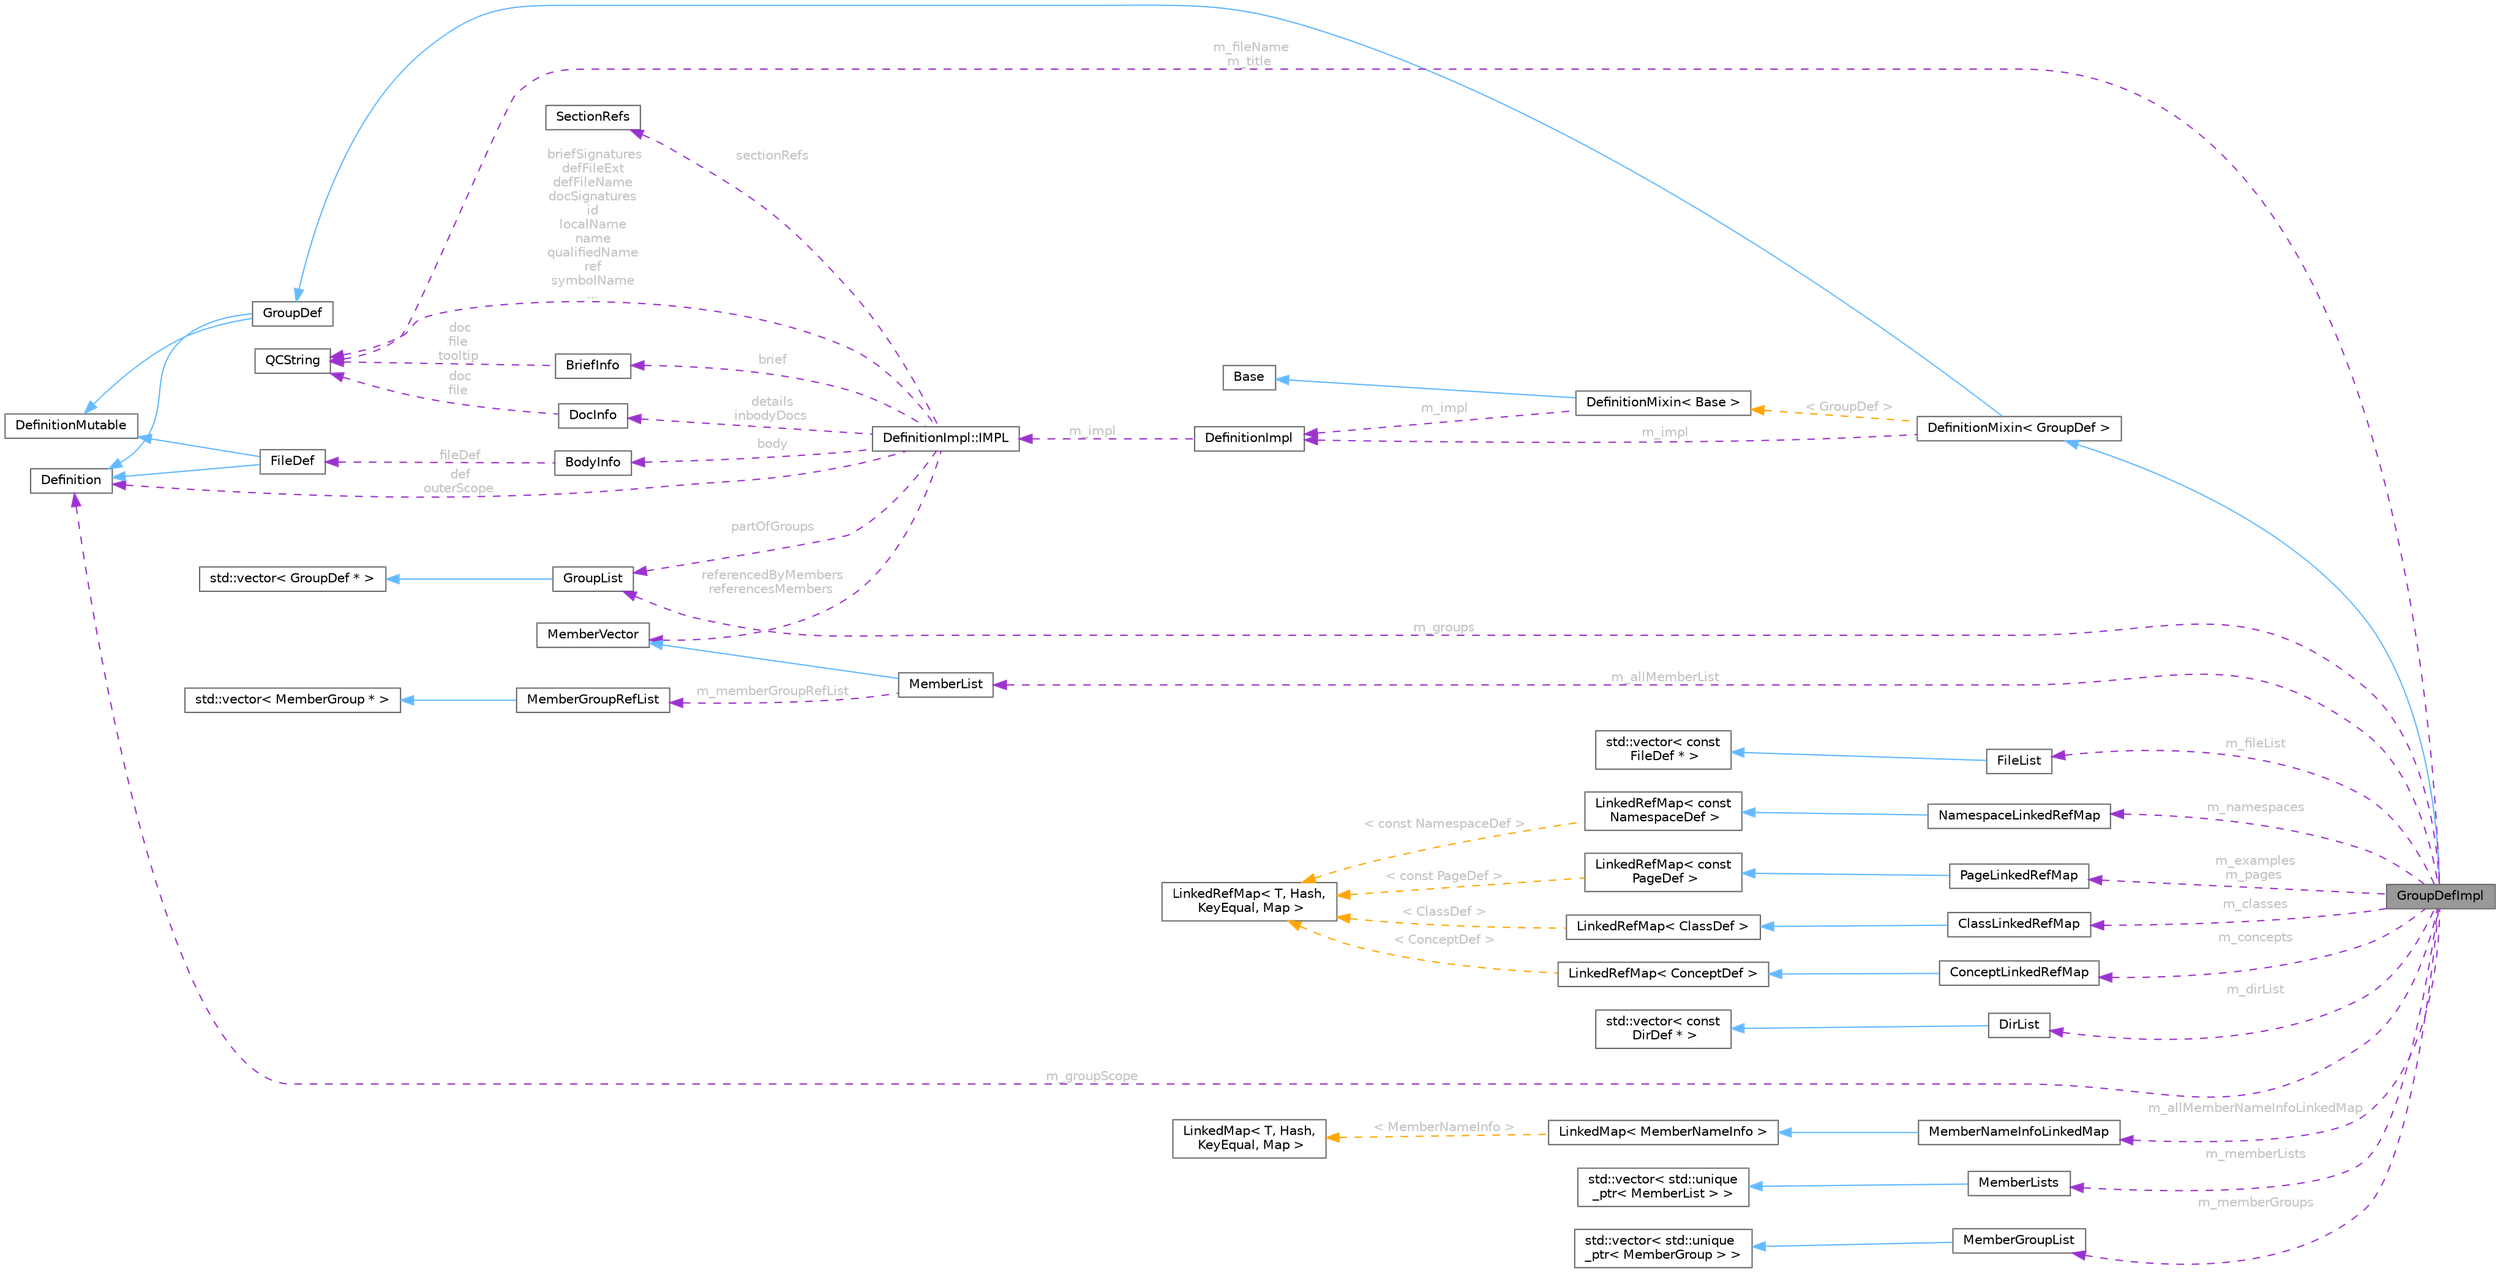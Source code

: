 digraph "GroupDefImpl"
{
 // INTERACTIVE_SVG=YES
 // LATEX_PDF_SIZE
  bgcolor="transparent";
  edge [fontname=Helvetica,fontsize=10,labelfontname=Helvetica,labelfontsize=10];
  node [fontname=Helvetica,fontsize=10,shape=box,height=0.2,width=0.4];
  rankdir="LR";
  Node1 [id="Node000001",label="GroupDefImpl",height=0.2,width=0.4,color="gray40", fillcolor="grey60", style="filled", fontcolor="black",tooltip=" "];
  Node2 -> Node1 [id="edge1_Node000001_Node000002",dir="back",color="steelblue1",style="solid",tooltip=" "];
  Node2 [id="Node000002",label="DefinitionMixin\< GroupDef \>",height=0.2,width=0.4,color="gray40", fillcolor="white", style="filled",URL="$dd/d10/class_definition_mixin.html",tooltip=" "];
  Node3 -> Node2 [id="edge2_Node000002_Node000003",dir="back",color="steelblue1",style="solid",tooltip=" "];
  Node3 [id="Node000003",label="GroupDef",height=0.2,width=0.4,color="gray40", fillcolor="white", style="filled",URL="$d8/d09/class_group_def.html",tooltip="A model of a group of symbols."];
  Node4 -> Node3 [id="edge3_Node000003_Node000004",dir="back",color="steelblue1",style="solid",tooltip=" "];
  Node4 [id="Node000004",label="DefinitionMutable",height=0.2,width=0.4,color="gray40", fillcolor="white", style="filled",URL="$d0/d46/class_definition_mutable.html",tooltip=" "];
  Node5 -> Node3 [id="edge4_Node000003_Node000005",dir="back",color="steelblue1",style="solid",tooltip=" "];
  Node5 [id="Node000005",label="Definition",height=0.2,width=0.4,color="gray40", fillcolor="white", style="filled",URL="$d5/dcc/class_definition.html",tooltip="The common base class of all entity definitions found in the sources."];
  Node6 -> Node2 [id="edge5_Node000002_Node000006",dir="back",color="darkorchid3",style="dashed",tooltip=" ",label=" m_impl",fontcolor="grey" ];
  Node6 [id="Node000006",label="DefinitionImpl",height=0.2,width=0.4,color="gray40", fillcolor="white", style="filled",URL="$d3/ddf/class_definition_impl.html",tooltip=" "];
  Node7 -> Node6 [id="edge6_Node000006_Node000007",dir="back",color="darkorchid3",style="dashed",tooltip=" ",label=" m_impl",fontcolor="grey" ];
  Node7 [id="Node000007",label="DefinitionImpl::IMPL",height=0.2,width=0.4,color="gray40", fillcolor="white", style="filled",URL="$dd/d50/class_definition_impl_1_1_i_m_p_l.html",tooltip="Private data associated with a Symbol DefinitionImpl object."];
  Node5 -> Node7 [id="edge7_Node000007_Node000005",dir="back",color="darkorchid3",style="dashed",tooltip=" ",label=" def\nouterScope",fontcolor="grey" ];
  Node8 -> Node7 [id="edge8_Node000007_Node000008",dir="back",color="darkorchid3",style="dashed",tooltip=" ",label=" sectionRefs",fontcolor="grey" ];
  Node8 [id="Node000008",label="SectionRefs",height=0.2,width=0.4,color="gray40", fillcolor="white", style="filled",URL="$d1/df9/class_section_refs.html",tooltip="class that represents a list of constant references to sections."];
  Node9 -> Node7 [id="edge9_Node000007_Node000009",dir="back",color="darkorchid3",style="dashed",tooltip=" ",label=" partOfGroups",fontcolor="grey" ];
  Node9 [id="Node000009",label="GroupList",height=0.2,width=0.4,color="gray40", fillcolor="white", style="filled",URL="$d3/d3b/class_group_list.html",tooltip=" "];
  Node10 -> Node9 [id="edge10_Node000009_Node000010",dir="back",color="steelblue1",style="solid",tooltip=" "];
  Node10 [id="Node000010",label="std::vector\< GroupDef * \>",height=0.2,width=0.4,color="gray40", fillcolor="white", style="filled",tooltip=" "];
  Node11 -> Node7 [id="edge11_Node000007_Node000011",dir="back",color="darkorchid3",style="dashed",tooltip=" ",label=" details\ninbodyDocs",fontcolor="grey" ];
  Node11 [id="Node000011",label="DocInfo",height=0.2,width=0.4,color="gray40", fillcolor="white", style="filled",URL="$d7/dd5/struct_doc_info.html",tooltip="Data associated with a detailed description."];
  Node12 -> Node11 [id="edge12_Node000011_Node000012",dir="back",color="darkorchid3",style="dashed",tooltip=" ",label=" doc\nfile",fontcolor="grey" ];
  Node12 [id="Node000012",label="QCString",height=0.2,width=0.4,color="gray40", fillcolor="white", style="filled",URL="$d9/d45/class_q_c_string.html",tooltip="This is an alternative implementation of QCString."];
  Node13 -> Node7 [id="edge13_Node000007_Node000013",dir="back",color="darkorchid3",style="dashed",tooltip=" ",label=" brief",fontcolor="grey" ];
  Node13 [id="Node000013",label="BriefInfo",height=0.2,width=0.4,color="gray40", fillcolor="white", style="filled",URL="$d0/da7/struct_brief_info.html",tooltip="Data associated with a brief description."];
  Node12 -> Node13 [id="edge14_Node000013_Node000012",dir="back",color="darkorchid3",style="dashed",tooltip=" ",label=" doc\nfile\ntooltip",fontcolor="grey" ];
  Node14 -> Node7 [id="edge15_Node000007_Node000014",dir="back",color="darkorchid3",style="dashed",tooltip=" ",label=" body",fontcolor="grey" ];
  Node14 [id="Node000014",label="BodyInfo",height=0.2,width=0.4,color="gray40", fillcolor="white", style="filled",URL="$db/dab/struct_body_info.html",tooltip="Data associated with description found in the body."];
  Node15 -> Node14 [id="edge16_Node000014_Node000015",dir="back",color="darkorchid3",style="dashed",tooltip=" ",label=" fileDef",fontcolor="grey" ];
  Node15 [id="Node000015",label="FileDef",height=0.2,width=0.4,color="gray40", fillcolor="white", style="filled",URL="$de/db0/class_file_def.html",tooltip="A model of a file symbol."];
  Node4 -> Node15 [id="edge17_Node000015_Node000004",dir="back",color="steelblue1",style="solid",tooltip=" "];
  Node5 -> Node15 [id="edge18_Node000015_Node000005",dir="back",color="steelblue1",style="solid",tooltip=" "];
  Node12 -> Node7 [id="edge19_Node000007_Node000012",dir="back",color="darkorchid3",style="dashed",tooltip=" ",label=" briefSignatures\ndefFileExt\ndefFileName\ndocSignatures\nid\nlocalName\nname\nqualifiedName\nref\nsymbolName\n...",fontcolor="grey" ];
  Node16 -> Node7 [id="edge20_Node000007_Node000016",dir="back",color="darkorchid3",style="dashed",tooltip=" ",label=" referencedByMembers\nreferencesMembers",fontcolor="grey" ];
  Node16 [id="Node000016",label="MemberVector",height=0.2,width=0.4,color="gray40", fillcolor="white", style="filled",URL="$d1/d7d/class_member_vector.html",tooltip="A vector of MemberDef object."];
  Node17 -> Node2 [id="edge21_Node000002_Node000017",dir="back",color="orange",style="dashed",tooltip=" ",label=" \< GroupDef \>",fontcolor="grey" ];
  Node17 [id="Node000017",label="DefinitionMixin\< Base \>",height=0.2,width=0.4,color="gray40", fillcolor="white", style="filled",URL="$dd/d10/class_definition_mixin.html",tooltip=" "];
  Node18 -> Node17 [id="edge22_Node000017_Node000018",dir="back",color="steelblue1",style="solid",tooltip=" "];
  Node18 [id="Node000018",label="Base",height=0.2,width=0.4,color="gray40", fillcolor="white", style="filled",tooltip=" "];
  Node6 -> Node17 [id="edge23_Node000017_Node000006",dir="back",color="darkorchid3",style="dashed",tooltip=" ",label=" m_impl",fontcolor="grey" ];
  Node12 -> Node1 [id="edge24_Node000001_Node000012",dir="back",color="darkorchid3",style="dashed",tooltip=" ",label=" m_fileName\nm_title",fontcolor="grey" ];
  Node19 -> Node1 [id="edge25_Node000001_Node000019",dir="back",color="darkorchid3",style="dashed",tooltip=" ",label=" m_fileList",fontcolor="grey" ];
  Node19 [id="Node000019",label="FileList",height=0.2,width=0.4,color="gray40", fillcolor="white", style="filled",URL="$d0/d18/class_file_list.html",tooltip=" "];
  Node20 -> Node19 [id="edge26_Node000019_Node000020",dir="back",color="steelblue1",style="solid",tooltip=" "];
  Node20 [id="Node000020",label="std::vector\< const\l FileDef * \>",height=0.2,width=0.4,color="gray40", fillcolor="white", style="filled",tooltip=" "];
  Node21 -> Node1 [id="edge27_Node000001_Node000021",dir="back",color="darkorchid3",style="dashed",tooltip=" ",label=" m_classes",fontcolor="grey" ];
  Node21 [id="Node000021",label="ClassLinkedRefMap",height=0.2,width=0.4,color="gray40", fillcolor="white", style="filled",URL="$da/d08/class_class_linked_ref_map.html",tooltip=" "];
  Node22 -> Node21 [id="edge28_Node000021_Node000022",dir="back",color="steelblue1",style="solid",tooltip=" "];
  Node22 [id="Node000022",label="LinkedRefMap\< ClassDef \>",height=0.2,width=0.4,color="gray40", fillcolor="white", style="filled",URL="$d2/db7/class_linked_ref_map.html",tooltip=" "];
  Node23 -> Node22 [id="edge29_Node000022_Node000023",dir="back",color="orange",style="dashed",tooltip=" ",label=" \< ClassDef \>",fontcolor="grey" ];
  Node23 [id="Node000023",label="LinkedRefMap\< T, Hash,\l KeyEqual, Map \>",height=0.2,width=0.4,color="gray40", fillcolor="white", style="filled",URL="$d2/db7/class_linked_ref_map.html",tooltip="Container class representing a vector of objects with keys."];
  Node24 -> Node1 [id="edge30_Node000001_Node000024",dir="back",color="darkorchid3",style="dashed",tooltip=" ",label=" m_concepts",fontcolor="grey" ];
  Node24 [id="Node000024",label="ConceptLinkedRefMap",height=0.2,width=0.4,color="gray40", fillcolor="white", style="filled",URL="$d4/daa/class_concept_linked_ref_map.html",tooltip=" "];
  Node25 -> Node24 [id="edge31_Node000024_Node000025",dir="back",color="steelblue1",style="solid",tooltip=" "];
  Node25 [id="Node000025",label="LinkedRefMap\< ConceptDef \>",height=0.2,width=0.4,color="gray40", fillcolor="white", style="filled",URL="$d2/db7/class_linked_ref_map.html",tooltip=" "];
  Node23 -> Node25 [id="edge32_Node000025_Node000023",dir="back",color="orange",style="dashed",tooltip=" ",label=" \< ConceptDef \>",fontcolor="grey" ];
  Node26 -> Node1 [id="edge33_Node000001_Node000026",dir="back",color="darkorchid3",style="dashed",tooltip=" ",label=" m_namespaces",fontcolor="grey" ];
  Node26 [id="Node000026",label="NamespaceLinkedRefMap",height=0.2,width=0.4,color="gray40", fillcolor="white", style="filled",URL="$da/df0/class_namespace_linked_ref_map.html",tooltip=" "];
  Node27 -> Node26 [id="edge34_Node000026_Node000027",dir="back",color="steelblue1",style="solid",tooltip=" "];
  Node27 [id="Node000027",label="LinkedRefMap\< const\l NamespaceDef \>",height=0.2,width=0.4,color="gray40", fillcolor="white", style="filled",URL="$d2/db7/class_linked_ref_map.html",tooltip=" "];
  Node23 -> Node27 [id="edge35_Node000027_Node000023",dir="back",color="orange",style="dashed",tooltip=" ",label=" \< const NamespaceDef \>",fontcolor="grey" ];
  Node9 -> Node1 [id="edge36_Node000001_Node000009",dir="back",color="darkorchid3",style="dashed",tooltip=" ",label=" m_groups",fontcolor="grey" ];
  Node28 -> Node1 [id="edge37_Node000001_Node000028",dir="back",color="darkorchid3",style="dashed",tooltip=" ",label=" m_examples\nm_pages",fontcolor="grey" ];
  Node28 [id="Node000028",label="PageLinkedRefMap",height=0.2,width=0.4,color="gray40", fillcolor="white", style="filled",URL="$d9/de6/class_page_linked_ref_map.html",tooltip=" "];
  Node29 -> Node28 [id="edge38_Node000028_Node000029",dir="back",color="steelblue1",style="solid",tooltip=" "];
  Node29 [id="Node000029",label="LinkedRefMap\< const\l PageDef \>",height=0.2,width=0.4,color="gray40", fillcolor="white", style="filled",URL="$d2/db7/class_linked_ref_map.html",tooltip=" "];
  Node23 -> Node29 [id="edge39_Node000029_Node000023",dir="back",color="orange",style="dashed",tooltip=" ",label=" \< const PageDef \>",fontcolor="grey" ];
  Node30 -> Node1 [id="edge40_Node000001_Node000030",dir="back",color="darkorchid3",style="dashed",tooltip=" ",label=" m_dirList",fontcolor="grey" ];
  Node30 [id="Node000030",label="DirList",height=0.2,width=0.4,color="gray40", fillcolor="white", style="filled",URL="$dc/d2a/class_dir_list.html",tooltip="A list of directories."];
  Node31 -> Node30 [id="edge41_Node000030_Node000031",dir="back",color="steelblue1",style="solid",tooltip=" "];
  Node31 [id="Node000031",label="std::vector\< const\l DirDef * \>",height=0.2,width=0.4,color="gray40", fillcolor="white", style="filled",tooltip=" "];
  Node32 -> Node1 [id="edge42_Node000001_Node000032",dir="back",color="darkorchid3",style="dashed",tooltip=" ",label=" m_allMemberList",fontcolor="grey" ];
  Node32 [id="Node000032",label="MemberList",height=0.2,width=0.4,color="gray40", fillcolor="white", style="filled",URL="$dd/d13/class_member_list.html",tooltip="A list of MemberDef objects as shown in documentation sections."];
  Node16 -> Node32 [id="edge43_Node000032_Node000016",dir="back",color="steelblue1",style="solid",tooltip=" "];
  Node33 -> Node32 [id="edge44_Node000032_Node000033",dir="back",color="darkorchid3",style="dashed",tooltip=" ",label=" m_memberGroupRefList",fontcolor="grey" ];
  Node33 [id="Node000033",label="MemberGroupRefList",height=0.2,width=0.4,color="gray40", fillcolor="white", style="filled",URL="$d4/d15/class_member_group_ref_list.html",tooltip=" "];
  Node34 -> Node33 [id="edge45_Node000033_Node000034",dir="back",color="steelblue1",style="solid",tooltip=" "];
  Node34 [id="Node000034",label="std::vector\< MemberGroup * \>",height=0.2,width=0.4,color="gray40", fillcolor="white", style="filled",tooltip=" "];
  Node35 -> Node1 [id="edge46_Node000001_Node000035",dir="back",color="darkorchid3",style="dashed",tooltip=" ",label=" m_allMemberNameInfoLinkedMap",fontcolor="grey" ];
  Node35 [id="Node000035",label="MemberNameInfoLinkedMap",height=0.2,width=0.4,color="gray40", fillcolor="white", style="filled",URL="$de/d04/class_member_name_info_linked_map.html",tooltip=" "];
  Node36 -> Node35 [id="edge47_Node000035_Node000036",dir="back",color="steelblue1",style="solid",tooltip=" "];
  Node36 [id="Node000036",label="LinkedMap\< MemberNameInfo \>",height=0.2,width=0.4,color="gray40", fillcolor="white", style="filled",URL="$d0/d2c/class_linked_map.html",tooltip=" "];
  Node37 -> Node36 [id="edge48_Node000036_Node000037",dir="back",color="orange",style="dashed",tooltip=" ",label=" \< MemberNameInfo \>",fontcolor="grey" ];
  Node37 [id="Node000037",label="LinkedMap\< T, Hash,\l KeyEqual, Map \>",height=0.2,width=0.4,color="gray40", fillcolor="white", style="filled",URL="$d0/d2c/class_linked_map.html",tooltip="Container class representing a vector of objects with keys."];
  Node5 -> Node1 [id="edge49_Node000001_Node000005",dir="back",color="darkorchid3",style="dashed",tooltip=" ",label=" m_groupScope",fontcolor="grey" ];
  Node38 -> Node1 [id="edge50_Node000001_Node000038",dir="back",color="darkorchid3",style="dashed",tooltip=" ",label=" m_memberLists",fontcolor="grey" ];
  Node38 [id="Node000038",label="MemberLists",height=0.2,width=0.4,color="gray40", fillcolor="white", style="filled",URL="$dd/d5a/class_member_lists.html",tooltip=" "];
  Node39 -> Node38 [id="edge51_Node000038_Node000039",dir="back",color="steelblue1",style="solid",tooltip=" "];
  Node39 [id="Node000039",label="std::vector\< std::unique\l_ptr\< MemberList \> \>",height=0.2,width=0.4,color="gray40", fillcolor="white", style="filled",tooltip=" "];
  Node40 -> Node1 [id="edge52_Node000001_Node000040",dir="back",color="darkorchid3",style="dashed",tooltip=" ",label=" m_memberGroups",fontcolor="grey" ];
  Node40 [id="Node000040",label="MemberGroupList",height=0.2,width=0.4,color="gray40", fillcolor="white", style="filled",URL="$df/d11/class_member_group_list.html",tooltip=" "];
  Node41 -> Node40 [id="edge53_Node000040_Node000041",dir="back",color="steelblue1",style="solid",tooltip=" "];
  Node41 [id="Node000041",label="std::vector\< std::unique\l_ptr\< MemberGroup \> \>",height=0.2,width=0.4,color="gray40", fillcolor="white", style="filled",tooltip=" "];
}
